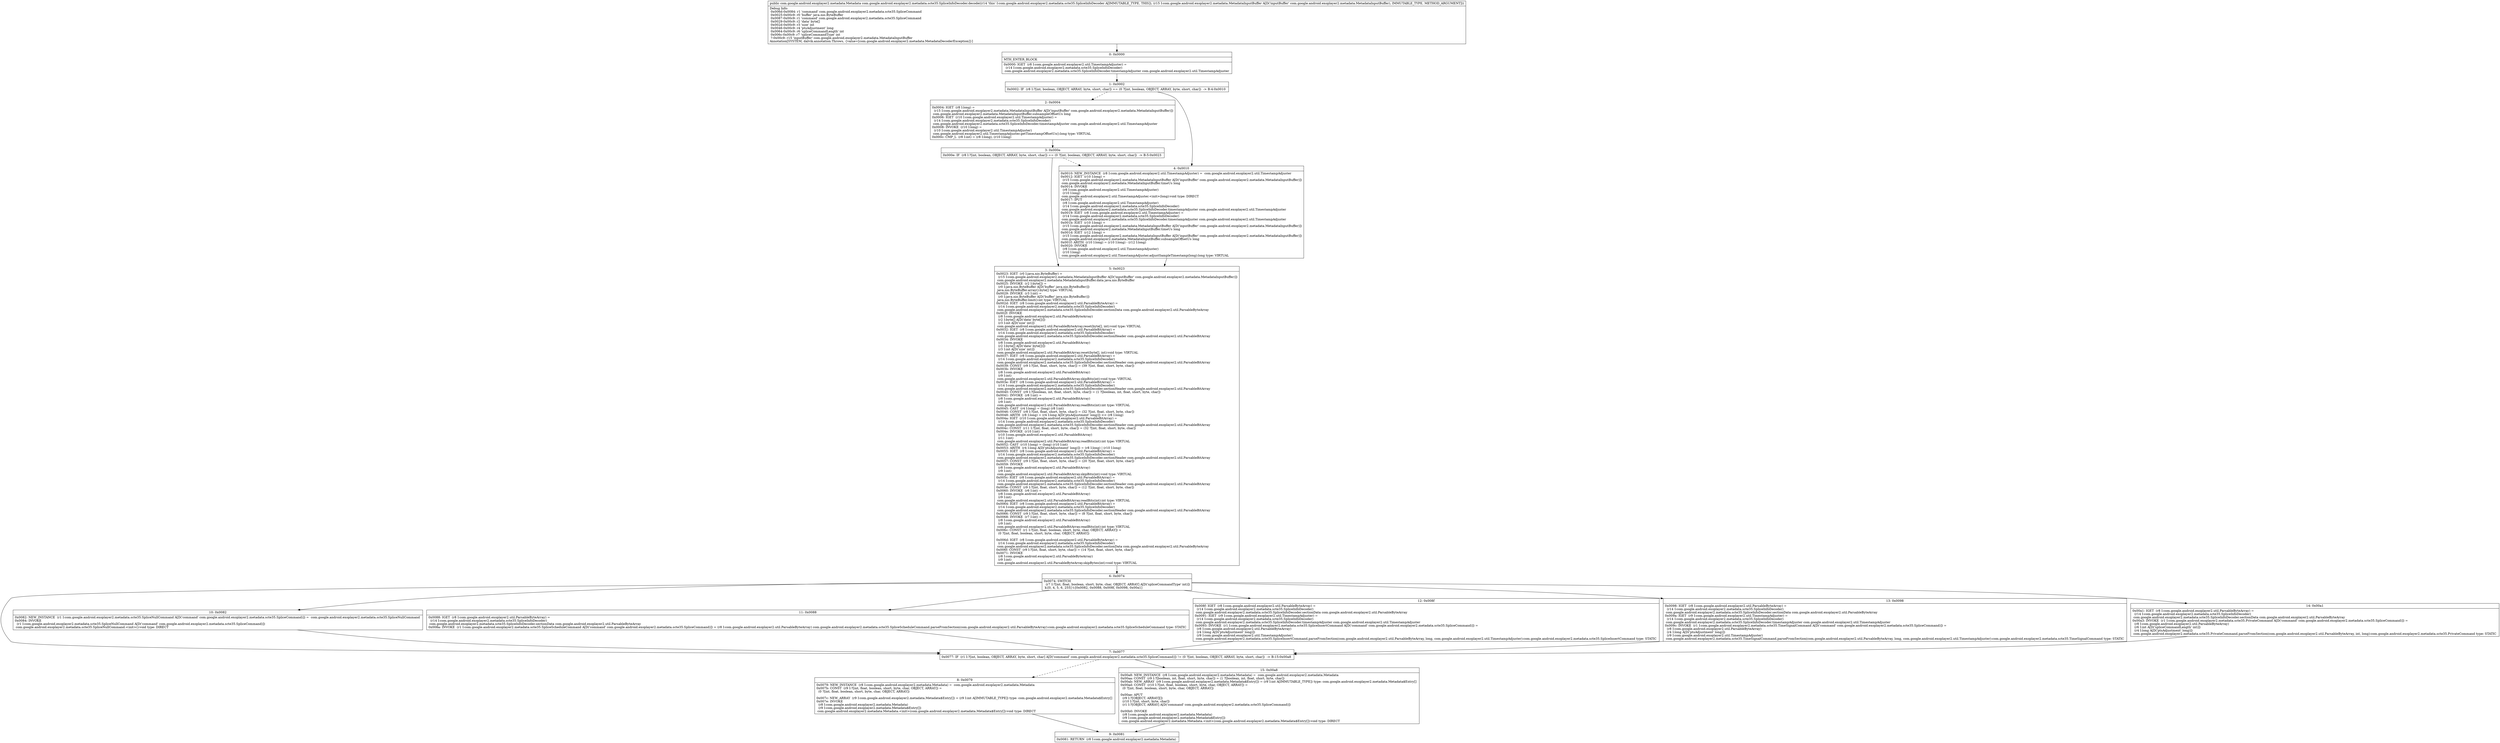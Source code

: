 digraph "CFG forcom.google.android.exoplayer2.metadata.scte35.SpliceInfoDecoder.decode(Lcom\/google\/android\/exoplayer2\/metadata\/MetadataInputBuffer;)Lcom\/google\/android\/exoplayer2\/metadata\/Metadata;" {
Node_0 [shape=record,label="{0\:\ 0x0000|MTH_ENTER_BLOCK\l|0x0000: IGET  (r8 I:com.google.android.exoplayer2.util.TimestampAdjuster) = \l  (r14 I:com.google.android.exoplayer2.metadata.scte35.SpliceInfoDecoder)\l com.google.android.exoplayer2.metadata.scte35.SpliceInfoDecoder.timestampAdjuster com.google.android.exoplayer2.util.TimestampAdjuster \l}"];
Node_1 [shape=record,label="{1\:\ 0x0002|0x0002: IF  (r8 I:?[int, boolean, OBJECT, ARRAY, byte, short, char]) == (0 ?[int, boolean, OBJECT, ARRAY, byte, short, char])  \-\> B:4:0x0010 \l}"];
Node_2 [shape=record,label="{2\:\ 0x0004|0x0004: IGET  (r8 I:long) = \l  (r15 I:com.google.android.exoplayer2.metadata.MetadataInputBuffer A[D('inputBuffer' com.google.android.exoplayer2.metadata.MetadataInputBuffer)])\l com.google.android.exoplayer2.metadata.MetadataInputBuffer.subsampleOffsetUs long \l0x0006: IGET  (r10 I:com.google.android.exoplayer2.util.TimestampAdjuster) = \l  (r14 I:com.google.android.exoplayer2.metadata.scte35.SpliceInfoDecoder)\l com.google.android.exoplayer2.metadata.scte35.SpliceInfoDecoder.timestampAdjuster com.google.android.exoplayer2.util.TimestampAdjuster \l0x0008: INVOKE  (r10 I:long) = \l  (r10 I:com.google.android.exoplayer2.util.TimestampAdjuster)\l com.google.android.exoplayer2.util.TimestampAdjuster.getTimestampOffsetUs():long type: VIRTUAL \l0x000c: CMP_L  (r8 I:int) = (r8 I:long), (r10 I:long) \l}"];
Node_3 [shape=record,label="{3\:\ 0x000e|0x000e: IF  (r8 I:?[int, boolean, OBJECT, ARRAY, byte, short, char]) == (0 ?[int, boolean, OBJECT, ARRAY, byte, short, char])  \-\> B:5:0x0023 \l}"];
Node_4 [shape=record,label="{4\:\ 0x0010|0x0010: NEW_INSTANCE  (r8 I:com.google.android.exoplayer2.util.TimestampAdjuster) =  com.google.android.exoplayer2.util.TimestampAdjuster \l0x0012: IGET  (r10 I:long) = \l  (r15 I:com.google.android.exoplayer2.metadata.MetadataInputBuffer A[D('inputBuffer' com.google.android.exoplayer2.metadata.MetadataInputBuffer)])\l com.google.android.exoplayer2.metadata.MetadataInputBuffer.timeUs long \l0x0014: INVOKE  \l  (r8 I:com.google.android.exoplayer2.util.TimestampAdjuster)\l  (r10 I:long)\l com.google.android.exoplayer2.util.TimestampAdjuster.\<init\>(long):void type: DIRECT \l0x0017: IPUT  \l  (r8 I:com.google.android.exoplayer2.util.TimestampAdjuster)\l  (r14 I:com.google.android.exoplayer2.metadata.scte35.SpliceInfoDecoder)\l com.google.android.exoplayer2.metadata.scte35.SpliceInfoDecoder.timestampAdjuster com.google.android.exoplayer2.util.TimestampAdjuster \l0x0019: IGET  (r8 I:com.google.android.exoplayer2.util.TimestampAdjuster) = \l  (r14 I:com.google.android.exoplayer2.metadata.scte35.SpliceInfoDecoder)\l com.google.android.exoplayer2.metadata.scte35.SpliceInfoDecoder.timestampAdjuster com.google.android.exoplayer2.util.TimestampAdjuster \l0x001b: IGET  (r10 I:long) = \l  (r15 I:com.google.android.exoplayer2.metadata.MetadataInputBuffer A[D('inputBuffer' com.google.android.exoplayer2.metadata.MetadataInputBuffer)])\l com.google.android.exoplayer2.metadata.MetadataInputBuffer.timeUs long \l0x001d: IGET  (r12 I:long) = \l  (r15 I:com.google.android.exoplayer2.metadata.MetadataInputBuffer A[D('inputBuffer' com.google.android.exoplayer2.metadata.MetadataInputBuffer)])\l com.google.android.exoplayer2.metadata.MetadataInputBuffer.subsampleOffsetUs long \l0x001f: ARITH  (r10 I:long) = (r10 I:long) \- (r12 I:long) \l0x0020: INVOKE  \l  (r8 I:com.google.android.exoplayer2.util.TimestampAdjuster)\l  (r10 I:long)\l com.google.android.exoplayer2.util.TimestampAdjuster.adjustSampleTimestamp(long):long type: VIRTUAL \l}"];
Node_5 [shape=record,label="{5\:\ 0x0023|0x0023: IGET  (r0 I:java.nio.ByteBuffer) = \l  (r15 I:com.google.android.exoplayer2.metadata.MetadataInputBuffer A[D('inputBuffer' com.google.android.exoplayer2.metadata.MetadataInputBuffer)])\l com.google.android.exoplayer2.metadata.MetadataInputBuffer.data java.nio.ByteBuffer \l0x0025: INVOKE  (r2 I:byte[]) = \l  (r0 I:java.nio.ByteBuffer A[D('buffer' java.nio.ByteBuffer)])\l java.nio.ByteBuffer.array():byte[] type: VIRTUAL \l0x0029: INVOKE  (r3 I:int) = \l  (r0 I:java.nio.ByteBuffer A[D('buffer' java.nio.ByteBuffer)])\l java.nio.ByteBuffer.limit():int type: VIRTUAL \l0x002d: IGET  (r8 I:com.google.android.exoplayer2.util.ParsableByteArray) = \l  (r14 I:com.google.android.exoplayer2.metadata.scte35.SpliceInfoDecoder)\l com.google.android.exoplayer2.metadata.scte35.SpliceInfoDecoder.sectionData com.google.android.exoplayer2.util.ParsableByteArray \l0x002f: INVOKE  \l  (r8 I:com.google.android.exoplayer2.util.ParsableByteArray)\l  (r2 I:byte[] A[D('data' byte[])])\l  (r3 I:int A[D('size' int)])\l com.google.android.exoplayer2.util.ParsableByteArray.reset(byte[], int):void type: VIRTUAL \l0x0032: IGET  (r8 I:com.google.android.exoplayer2.util.ParsableBitArray) = \l  (r14 I:com.google.android.exoplayer2.metadata.scte35.SpliceInfoDecoder)\l com.google.android.exoplayer2.metadata.scte35.SpliceInfoDecoder.sectionHeader com.google.android.exoplayer2.util.ParsableBitArray \l0x0034: INVOKE  \l  (r8 I:com.google.android.exoplayer2.util.ParsableBitArray)\l  (r2 I:byte[] A[D('data' byte[])])\l  (r3 I:int A[D('size' int)])\l com.google.android.exoplayer2.util.ParsableBitArray.reset(byte[], int):void type: VIRTUAL \l0x0037: IGET  (r8 I:com.google.android.exoplayer2.util.ParsableBitArray) = \l  (r14 I:com.google.android.exoplayer2.metadata.scte35.SpliceInfoDecoder)\l com.google.android.exoplayer2.metadata.scte35.SpliceInfoDecoder.sectionHeader com.google.android.exoplayer2.util.ParsableBitArray \l0x0039: CONST  (r9 I:?[int, float, short, byte, char]) = (39 ?[int, float, short, byte, char]) \l0x003b: INVOKE  \l  (r8 I:com.google.android.exoplayer2.util.ParsableBitArray)\l  (r9 I:int)\l com.google.android.exoplayer2.util.ParsableBitArray.skipBits(int):void type: VIRTUAL \l0x003e: IGET  (r8 I:com.google.android.exoplayer2.util.ParsableBitArray) = \l  (r14 I:com.google.android.exoplayer2.metadata.scte35.SpliceInfoDecoder)\l com.google.android.exoplayer2.metadata.scte35.SpliceInfoDecoder.sectionHeader com.google.android.exoplayer2.util.ParsableBitArray \l0x0040: CONST  (r9 I:?[boolean, int, float, short, byte, char]) = (1 ?[boolean, int, float, short, byte, char]) \l0x0041: INVOKE  (r8 I:int) = \l  (r8 I:com.google.android.exoplayer2.util.ParsableBitArray)\l  (r9 I:int)\l com.google.android.exoplayer2.util.ParsableBitArray.readBits(int):int type: VIRTUAL \l0x0045: CAST  (r4 I:long) = (long) (r8 I:int) \l0x0046: CONST  (r8 I:?[int, float, short, byte, char]) = (32 ?[int, float, short, byte, char]) \l0x0048: ARITH  (r8 I:long) = (r4 I:long A[D('ptsAdjustment' long)]) \<\< (r8 I:long) \l0x004a: IGET  (r10 I:com.google.android.exoplayer2.util.ParsableBitArray) = \l  (r14 I:com.google.android.exoplayer2.metadata.scte35.SpliceInfoDecoder)\l com.google.android.exoplayer2.metadata.scte35.SpliceInfoDecoder.sectionHeader com.google.android.exoplayer2.util.ParsableBitArray \l0x004c: CONST  (r11 I:?[int, float, short, byte, char]) = (32 ?[int, float, short, byte, char]) \l0x004e: INVOKE  (r10 I:int) = \l  (r10 I:com.google.android.exoplayer2.util.ParsableBitArray)\l  (r11 I:int)\l com.google.android.exoplayer2.util.ParsableBitArray.readBits(int):int type: VIRTUAL \l0x0052: CAST  (r10 I:long) = (long) (r10 I:int) \l0x0053: ARITH  (r4 I:long A[D('ptsAdjustment' long)]) = (r8 I:long) \| (r10 I:long) \l0x0055: IGET  (r8 I:com.google.android.exoplayer2.util.ParsableBitArray) = \l  (r14 I:com.google.android.exoplayer2.metadata.scte35.SpliceInfoDecoder)\l com.google.android.exoplayer2.metadata.scte35.SpliceInfoDecoder.sectionHeader com.google.android.exoplayer2.util.ParsableBitArray \l0x0057: CONST  (r9 I:?[int, float, short, byte, char]) = (20 ?[int, float, short, byte, char]) \l0x0059: INVOKE  \l  (r8 I:com.google.android.exoplayer2.util.ParsableBitArray)\l  (r9 I:int)\l com.google.android.exoplayer2.util.ParsableBitArray.skipBits(int):void type: VIRTUAL \l0x005c: IGET  (r8 I:com.google.android.exoplayer2.util.ParsableBitArray) = \l  (r14 I:com.google.android.exoplayer2.metadata.scte35.SpliceInfoDecoder)\l com.google.android.exoplayer2.metadata.scte35.SpliceInfoDecoder.sectionHeader com.google.android.exoplayer2.util.ParsableBitArray \l0x005e: CONST  (r9 I:?[int, float, short, byte, char]) = (12 ?[int, float, short, byte, char]) \l0x0060: INVOKE  (r6 I:int) = \l  (r8 I:com.google.android.exoplayer2.util.ParsableBitArray)\l  (r9 I:int)\l com.google.android.exoplayer2.util.ParsableBitArray.readBits(int):int type: VIRTUAL \l0x0064: IGET  (r8 I:com.google.android.exoplayer2.util.ParsableBitArray) = \l  (r14 I:com.google.android.exoplayer2.metadata.scte35.SpliceInfoDecoder)\l com.google.android.exoplayer2.metadata.scte35.SpliceInfoDecoder.sectionHeader com.google.android.exoplayer2.util.ParsableBitArray \l0x0066: CONST  (r9 I:?[int, float, short, byte, char]) = (8 ?[int, float, short, byte, char]) \l0x0068: INVOKE  (r7 I:int) = \l  (r8 I:com.google.android.exoplayer2.util.ParsableBitArray)\l  (r9 I:int)\l com.google.android.exoplayer2.util.ParsableBitArray.readBits(int):int type: VIRTUAL \l0x006c: CONST  (r1 I:?[int, float, boolean, short, byte, char, OBJECT, ARRAY]) = \l  (0 ?[int, float, boolean, short, byte, char, OBJECT, ARRAY])\l \l0x006d: IGET  (r8 I:com.google.android.exoplayer2.util.ParsableByteArray) = \l  (r14 I:com.google.android.exoplayer2.metadata.scte35.SpliceInfoDecoder)\l com.google.android.exoplayer2.metadata.scte35.SpliceInfoDecoder.sectionData com.google.android.exoplayer2.util.ParsableByteArray \l0x006f: CONST  (r9 I:?[int, float, short, byte, char]) = (14 ?[int, float, short, byte, char]) \l0x0071: INVOKE  \l  (r8 I:com.google.android.exoplayer2.util.ParsableByteArray)\l  (r9 I:int)\l com.google.android.exoplayer2.util.ParsableByteArray.skipBytes(int):void type: VIRTUAL \l}"];
Node_6 [shape=record,label="{6\:\ 0x0074|0x0074: SWITCH  \l  (r7 I:?[int, float, boolean, short, byte, char, OBJECT, ARRAY] A[D('spliceCommandType' int)])\l k:[0, 4, 5, 6, 255] t:[0x0082, 0x0088, 0x008f, 0x0098, 0x00a1] \l}"];
Node_7 [shape=record,label="{7\:\ 0x0077|0x0077: IF  (r1 I:?[int, boolean, OBJECT, ARRAY, byte, short, char] A[D('command' com.google.android.exoplayer2.metadata.scte35.SpliceCommand)]) != (0 ?[int, boolean, OBJECT, ARRAY, byte, short, char])  \-\> B:15:0x00a8 \l}"];
Node_8 [shape=record,label="{8\:\ 0x0079|0x0079: NEW_INSTANCE  (r8 I:com.google.android.exoplayer2.metadata.Metadata) =  com.google.android.exoplayer2.metadata.Metadata \l0x007b: CONST  (r9 I:?[int, float, boolean, short, byte, char, OBJECT, ARRAY]) = \l  (0 ?[int, float, boolean, short, byte, char, OBJECT, ARRAY])\l \l0x007c: NEW_ARRAY  (r9 I:com.google.android.exoplayer2.metadata.Metadata$Entry[]) = (r9 I:int A[IMMUTABLE_TYPE]) type: com.google.android.exoplayer2.metadata.Metadata$Entry[] \l0x007e: INVOKE  \l  (r8 I:com.google.android.exoplayer2.metadata.Metadata)\l  (r9 I:com.google.android.exoplayer2.metadata.Metadata$Entry[])\l com.google.android.exoplayer2.metadata.Metadata.\<init\>(com.google.android.exoplayer2.metadata.Metadata$Entry[]):void type: DIRECT \l}"];
Node_9 [shape=record,label="{9\:\ 0x0081|0x0081: RETURN  (r8 I:com.google.android.exoplayer2.metadata.Metadata) \l}"];
Node_10 [shape=record,label="{10\:\ 0x0082|0x0082: NEW_INSTANCE  (r1 I:com.google.android.exoplayer2.metadata.scte35.SpliceNullCommand A[D('command' com.google.android.exoplayer2.metadata.scte35.SpliceCommand)]) =  com.google.android.exoplayer2.metadata.scte35.SpliceNullCommand \l0x0084: INVOKE  \l  (r1 I:com.google.android.exoplayer2.metadata.scte35.SpliceNullCommand A[D('command' com.google.android.exoplayer2.metadata.scte35.SpliceCommand)])\l com.google.android.exoplayer2.metadata.scte35.SpliceNullCommand.\<init\>():void type: DIRECT \l}"];
Node_11 [shape=record,label="{11\:\ 0x0088|0x0088: IGET  (r8 I:com.google.android.exoplayer2.util.ParsableByteArray) = \l  (r14 I:com.google.android.exoplayer2.metadata.scte35.SpliceInfoDecoder)\l com.google.android.exoplayer2.metadata.scte35.SpliceInfoDecoder.sectionData com.google.android.exoplayer2.util.ParsableByteArray \l0x008a: INVOKE  (r1 I:com.google.android.exoplayer2.metadata.scte35.SpliceScheduleCommand A[D('command' com.google.android.exoplayer2.metadata.scte35.SpliceCommand)]) = (r8 I:com.google.android.exoplayer2.util.ParsableByteArray) com.google.android.exoplayer2.metadata.scte35.SpliceScheduleCommand.parseFromSection(com.google.android.exoplayer2.util.ParsableByteArray):com.google.android.exoplayer2.metadata.scte35.SpliceScheduleCommand type: STATIC \l}"];
Node_12 [shape=record,label="{12\:\ 0x008f|0x008f: IGET  (r8 I:com.google.android.exoplayer2.util.ParsableByteArray) = \l  (r14 I:com.google.android.exoplayer2.metadata.scte35.SpliceInfoDecoder)\l com.google.android.exoplayer2.metadata.scte35.SpliceInfoDecoder.sectionData com.google.android.exoplayer2.util.ParsableByteArray \l0x0091: IGET  (r9 I:com.google.android.exoplayer2.util.TimestampAdjuster) = \l  (r14 I:com.google.android.exoplayer2.metadata.scte35.SpliceInfoDecoder)\l com.google.android.exoplayer2.metadata.scte35.SpliceInfoDecoder.timestampAdjuster com.google.android.exoplayer2.util.TimestampAdjuster \l0x0093: INVOKE  (r1 I:com.google.android.exoplayer2.metadata.scte35.SpliceInsertCommand A[D('command' com.google.android.exoplayer2.metadata.scte35.SpliceCommand)]) = \l  (r8 I:com.google.android.exoplayer2.util.ParsableByteArray)\l  (r4 I:long A[D('ptsAdjustment' long)])\l  (r9 I:com.google.android.exoplayer2.util.TimestampAdjuster)\l com.google.android.exoplayer2.metadata.scte35.SpliceInsertCommand.parseFromSection(com.google.android.exoplayer2.util.ParsableByteArray, long, com.google.android.exoplayer2.util.TimestampAdjuster):com.google.android.exoplayer2.metadata.scte35.SpliceInsertCommand type: STATIC \l}"];
Node_13 [shape=record,label="{13\:\ 0x0098|0x0098: IGET  (r8 I:com.google.android.exoplayer2.util.ParsableByteArray) = \l  (r14 I:com.google.android.exoplayer2.metadata.scte35.SpliceInfoDecoder)\l com.google.android.exoplayer2.metadata.scte35.SpliceInfoDecoder.sectionData com.google.android.exoplayer2.util.ParsableByteArray \l0x009a: IGET  (r9 I:com.google.android.exoplayer2.util.TimestampAdjuster) = \l  (r14 I:com.google.android.exoplayer2.metadata.scte35.SpliceInfoDecoder)\l com.google.android.exoplayer2.metadata.scte35.SpliceInfoDecoder.timestampAdjuster com.google.android.exoplayer2.util.TimestampAdjuster \l0x009c: INVOKE  (r1 I:com.google.android.exoplayer2.metadata.scte35.TimeSignalCommand A[D('command' com.google.android.exoplayer2.metadata.scte35.SpliceCommand)]) = \l  (r8 I:com.google.android.exoplayer2.util.ParsableByteArray)\l  (r4 I:long A[D('ptsAdjustment' long)])\l  (r9 I:com.google.android.exoplayer2.util.TimestampAdjuster)\l com.google.android.exoplayer2.metadata.scte35.TimeSignalCommand.parseFromSection(com.google.android.exoplayer2.util.ParsableByteArray, long, com.google.android.exoplayer2.util.TimestampAdjuster):com.google.android.exoplayer2.metadata.scte35.TimeSignalCommand type: STATIC \l}"];
Node_14 [shape=record,label="{14\:\ 0x00a1|0x00a1: IGET  (r8 I:com.google.android.exoplayer2.util.ParsableByteArray) = \l  (r14 I:com.google.android.exoplayer2.metadata.scte35.SpliceInfoDecoder)\l com.google.android.exoplayer2.metadata.scte35.SpliceInfoDecoder.sectionData com.google.android.exoplayer2.util.ParsableByteArray \l0x00a3: INVOKE  (r1 I:com.google.android.exoplayer2.metadata.scte35.PrivateCommand A[D('command' com.google.android.exoplayer2.metadata.scte35.SpliceCommand)]) = \l  (r8 I:com.google.android.exoplayer2.util.ParsableByteArray)\l  (r6 I:int A[D('spliceCommandLength' int)])\l  (r4 I:long A[D('ptsAdjustment' long)])\l com.google.android.exoplayer2.metadata.scte35.PrivateCommand.parseFromSection(com.google.android.exoplayer2.util.ParsableByteArray, int, long):com.google.android.exoplayer2.metadata.scte35.PrivateCommand type: STATIC \l}"];
Node_15 [shape=record,label="{15\:\ 0x00a8|0x00a8: NEW_INSTANCE  (r8 I:com.google.android.exoplayer2.metadata.Metadata) =  com.google.android.exoplayer2.metadata.Metadata \l0x00aa: CONST  (r9 I:?[boolean, int, float, short, byte, char]) = (1 ?[boolean, int, float, short, byte, char]) \l0x00ab: NEW_ARRAY  (r9 I:com.google.android.exoplayer2.metadata.Metadata$Entry[]) = (r9 I:int A[IMMUTABLE_TYPE]) type: com.google.android.exoplayer2.metadata.Metadata$Entry[] \l0x00ad: CONST  (r10 I:?[int, float, boolean, short, byte, char, OBJECT, ARRAY]) = \l  (0 ?[int, float, boolean, short, byte, char, OBJECT, ARRAY])\l \l0x00ae: APUT  \l  (r9 I:?[OBJECT, ARRAY][])\l  (r10 I:?[int, short, byte, char])\l  (r1 I:?[OBJECT, ARRAY] A[D('command' com.google.android.exoplayer2.metadata.scte35.SpliceCommand)])\l \l0x00b0: INVOKE  \l  (r8 I:com.google.android.exoplayer2.metadata.Metadata)\l  (r9 I:com.google.android.exoplayer2.metadata.Metadata$Entry[])\l com.google.android.exoplayer2.metadata.Metadata.\<init\>(com.google.android.exoplayer2.metadata.Metadata$Entry[]):void type: DIRECT \l}"];
MethodNode[shape=record,label="{public com.google.android.exoplayer2.metadata.Metadata com.google.android.exoplayer2.metadata.scte35.SpliceInfoDecoder.decode((r14 'this' I:com.google.android.exoplayer2.metadata.scte35.SpliceInfoDecoder A[IMMUTABLE_TYPE, THIS]), (r15 I:com.google.android.exoplayer2.metadata.MetadataInputBuffer A[D('inputBuffer' com.google.android.exoplayer2.metadata.MetadataInputBuffer), IMMUTABLE_TYPE, METHOD_ARGUMENT]))  | Debug Info:\l  0x006d\-0x0084: r1 'command' com.google.android.exoplayer2.metadata.scte35.SpliceCommand\l  0x0025\-0x00c9: r0 'buffer' java.nio.ByteBuffer\l  0x0087\-0x00c9: r1 'command' com.google.android.exoplayer2.metadata.scte35.SpliceCommand\l  0x0029\-0x00c9: r2 'data' byte[]\l  0x002d\-0x00c9: r3 'size' int\l  0x0046\-0x00c9: r4 'ptsAdjustment' long\l  0x0064\-0x00c9: r6 'spliceCommandLength' int\l  0x006c\-0x00c9: r7 'spliceCommandType' int\l  ?\-0x00c9: r15 'inputBuffer' com.google.android.exoplayer2.metadata.MetadataInputBuffer\lAnnotation[SYSTEM, dalvik.annotation.Throws, \{value=[com.google.android.exoplayer2.metadata.MetadataDecoderException]\}]\l}"];
MethodNode -> Node_0;
Node_0 -> Node_1;
Node_1 -> Node_2[style=dashed];
Node_1 -> Node_4;
Node_2 -> Node_3;
Node_3 -> Node_4[style=dashed];
Node_3 -> Node_5;
Node_4 -> Node_5;
Node_5 -> Node_6;
Node_6 -> Node_7;
Node_6 -> Node_10;
Node_6 -> Node_11;
Node_6 -> Node_12;
Node_6 -> Node_13;
Node_6 -> Node_14;
Node_7 -> Node_8[style=dashed];
Node_7 -> Node_15;
Node_8 -> Node_9;
Node_10 -> Node_7;
Node_11 -> Node_7;
Node_12 -> Node_7;
Node_13 -> Node_7;
Node_14 -> Node_7;
Node_15 -> Node_9;
}

